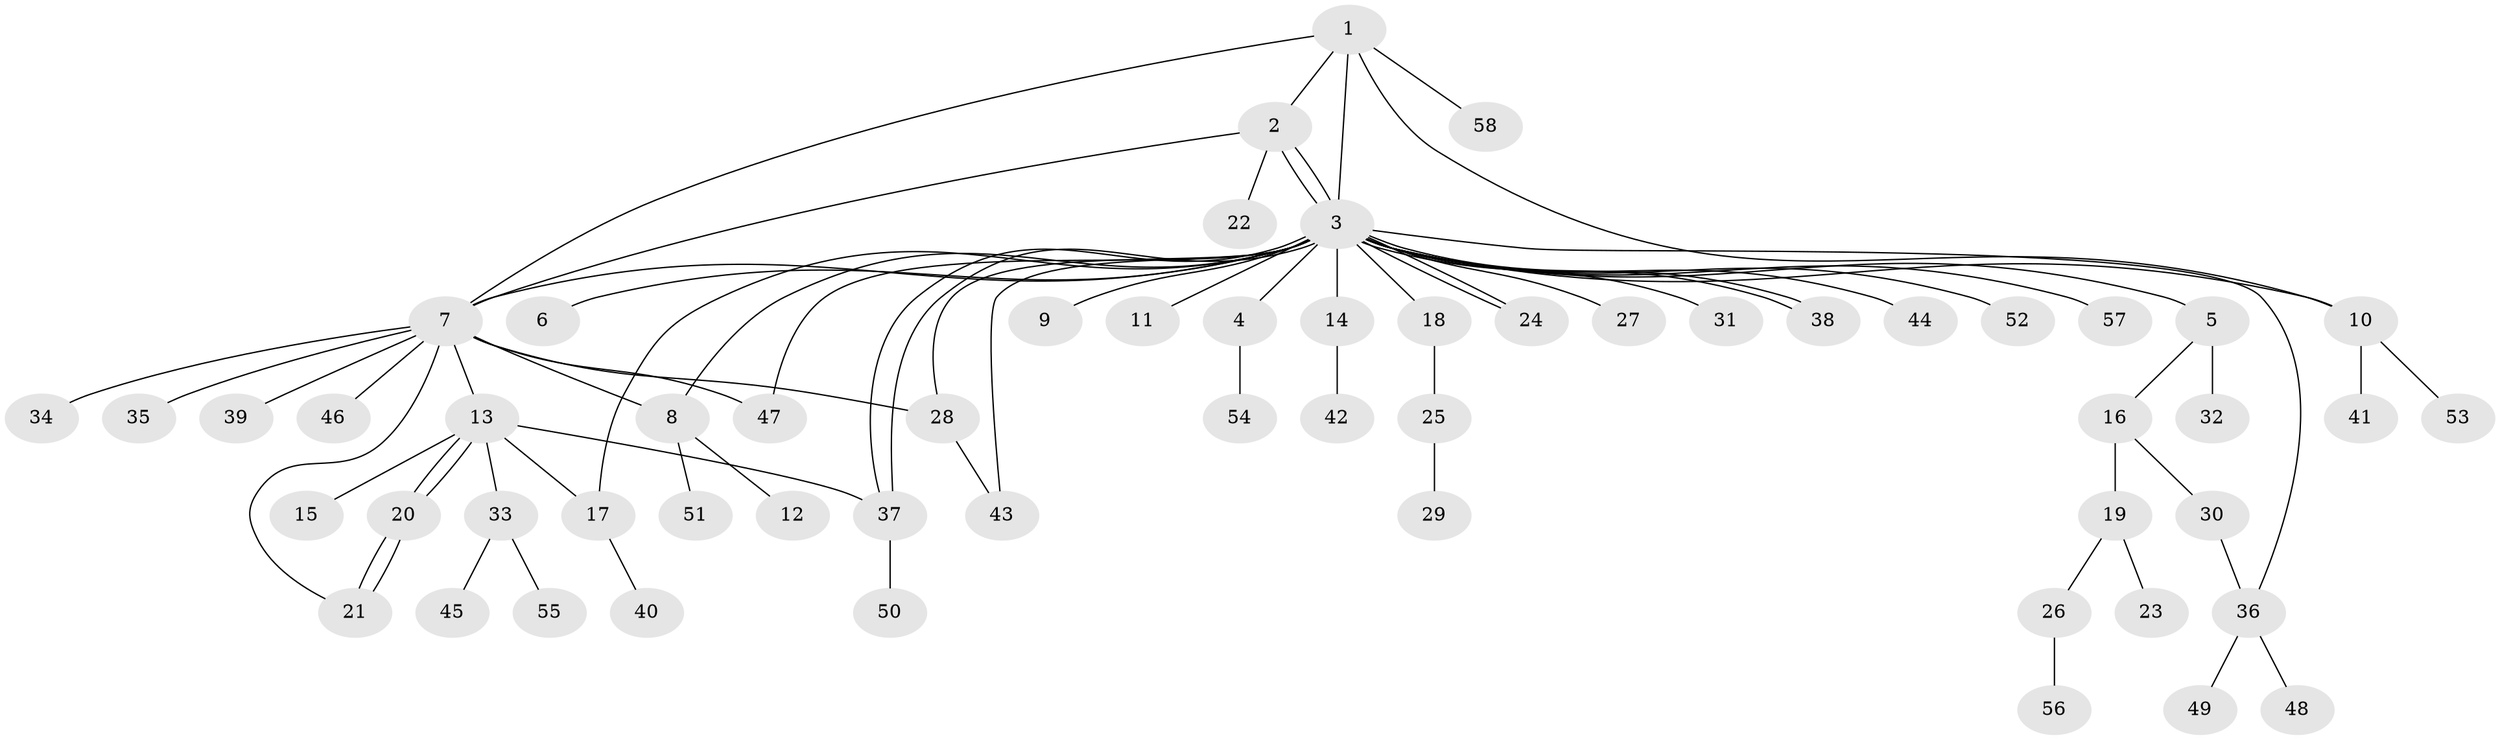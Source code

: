 // coarse degree distribution, {12: 0.022727272727272728, 23: 0.022727272727272728, 2: 0.13636363636363635, 4: 0.045454545454545456, 1: 0.6590909090909091, 3: 0.09090909090909091, 8: 0.022727272727272728}
// Generated by graph-tools (version 1.1) at 2025/51/02/27/25 19:51:58]
// undirected, 58 vertices, 75 edges
graph export_dot {
graph [start="1"]
  node [color=gray90,style=filled];
  1;
  2;
  3;
  4;
  5;
  6;
  7;
  8;
  9;
  10;
  11;
  12;
  13;
  14;
  15;
  16;
  17;
  18;
  19;
  20;
  21;
  22;
  23;
  24;
  25;
  26;
  27;
  28;
  29;
  30;
  31;
  32;
  33;
  34;
  35;
  36;
  37;
  38;
  39;
  40;
  41;
  42;
  43;
  44;
  45;
  46;
  47;
  48;
  49;
  50;
  51;
  52;
  53;
  54;
  55;
  56;
  57;
  58;
  1 -- 2;
  1 -- 3;
  1 -- 7;
  1 -- 10;
  1 -- 58;
  2 -- 3;
  2 -- 3;
  2 -- 7;
  2 -- 22;
  3 -- 4;
  3 -- 5;
  3 -- 6;
  3 -- 7;
  3 -- 8;
  3 -- 9;
  3 -- 10;
  3 -- 11;
  3 -- 14;
  3 -- 17;
  3 -- 18;
  3 -- 24;
  3 -- 24;
  3 -- 27;
  3 -- 28;
  3 -- 31;
  3 -- 36;
  3 -- 37;
  3 -- 37;
  3 -- 38;
  3 -- 38;
  3 -- 43;
  3 -- 44;
  3 -- 47;
  3 -- 52;
  3 -- 57;
  4 -- 54;
  5 -- 16;
  5 -- 32;
  7 -- 8;
  7 -- 13;
  7 -- 21;
  7 -- 28;
  7 -- 34;
  7 -- 35;
  7 -- 39;
  7 -- 46;
  7 -- 47;
  8 -- 12;
  8 -- 51;
  10 -- 41;
  10 -- 53;
  13 -- 15;
  13 -- 17;
  13 -- 20;
  13 -- 20;
  13 -- 33;
  13 -- 37;
  14 -- 42;
  16 -- 19;
  16 -- 30;
  17 -- 40;
  18 -- 25;
  19 -- 23;
  19 -- 26;
  20 -- 21;
  20 -- 21;
  25 -- 29;
  26 -- 56;
  28 -- 43;
  30 -- 36;
  33 -- 45;
  33 -- 55;
  36 -- 48;
  36 -- 49;
  37 -- 50;
}
